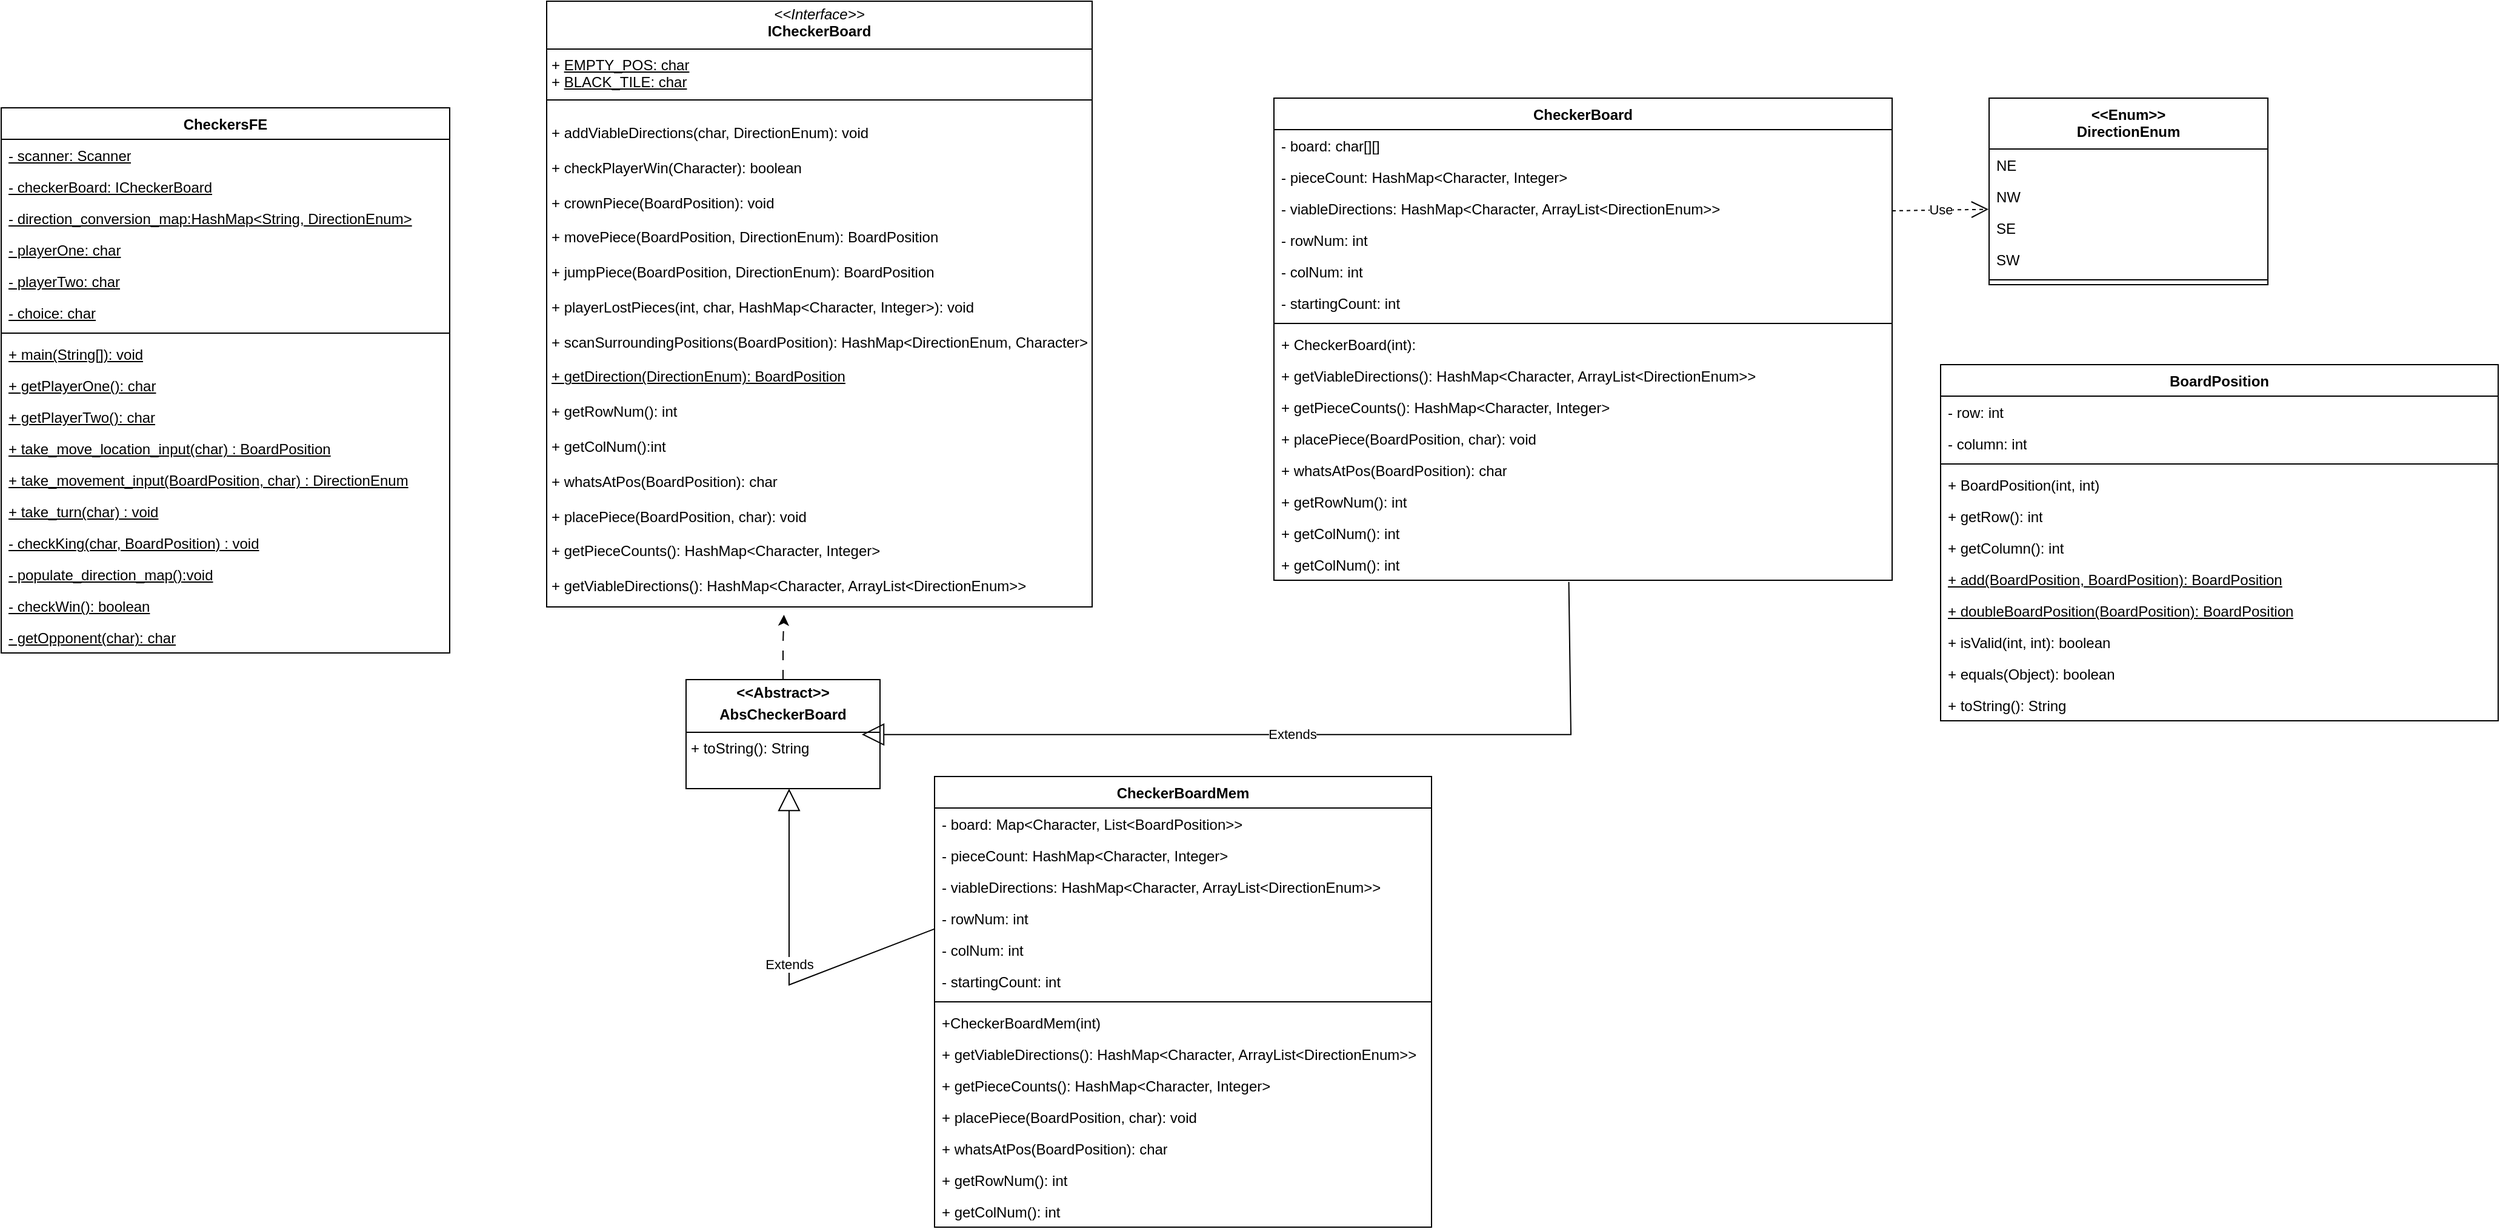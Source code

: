 <mxfile version="24.2.1" type="github">
  <diagram name="Page-1" id="e7e014a7-5840-1c2e-5031-d8a46d1fe8dd">
    <mxGraphModel dx="3502" dy="2830" grid="1" gridSize="10" guides="1" tooltips="1" connect="1" arrows="1" fold="1" page="1" pageScale="1" pageWidth="1169" pageHeight="826" background="none" math="0" shadow="0">
      <root>
        <mxCell id="0" />
        <mxCell id="1" parent="0" />
        <mxCell id="B0z2cxlqfDPrO-0Nz-bV-1" value="BoardPosition" style="swimlane;fontStyle=1;align=center;verticalAlign=top;childLayout=stackLayout;horizontal=1;startSize=26;horizontalStack=0;resizeParent=1;resizeParentMax=0;resizeLast=0;collapsible=1;marginBottom=0;whiteSpace=wrap;html=1;" parent="1" vertex="1">
          <mxGeometry x="500" y="-660" width="460" height="294" as="geometry" />
        </mxCell>
        <mxCell id="B0z2cxlqfDPrO-0Nz-bV-2" value="- row: int" style="text;strokeColor=none;fillColor=none;align=left;verticalAlign=top;spacingLeft=4;spacingRight=4;overflow=hidden;rotatable=0;points=[[0,0.5],[1,0.5]];portConstraint=eastwest;whiteSpace=wrap;html=1;" parent="B0z2cxlqfDPrO-0Nz-bV-1" vertex="1">
          <mxGeometry y="26" width="460" height="26" as="geometry" />
        </mxCell>
        <mxCell id="B0z2cxlqfDPrO-0Nz-bV-5" value="- column: int" style="text;strokeColor=none;fillColor=none;align=left;verticalAlign=top;spacingLeft=4;spacingRight=4;overflow=hidden;rotatable=0;points=[[0,0.5],[1,0.5]];portConstraint=eastwest;whiteSpace=wrap;html=1;" parent="B0z2cxlqfDPrO-0Nz-bV-1" vertex="1">
          <mxGeometry y="52" width="460" height="26" as="geometry" />
        </mxCell>
        <mxCell id="B0z2cxlqfDPrO-0Nz-bV-3" value="" style="line;strokeWidth=1;fillColor=none;align=left;verticalAlign=middle;spacingTop=-1;spacingLeft=3;spacingRight=3;rotatable=0;labelPosition=right;points=[];portConstraint=eastwest;strokeColor=inherit;" parent="B0z2cxlqfDPrO-0Nz-bV-1" vertex="1">
          <mxGeometry y="78" width="460" height="8" as="geometry" />
        </mxCell>
        <mxCell id="B0z2cxlqfDPrO-0Nz-bV-4" value="+ BoardPosition(int, int)" style="text;strokeColor=none;fillColor=none;align=left;verticalAlign=top;spacingLeft=4;spacingRight=4;overflow=hidden;rotatable=0;points=[[0,0.5],[1,0.5]];portConstraint=eastwest;whiteSpace=wrap;html=1;" parent="B0z2cxlqfDPrO-0Nz-bV-1" vertex="1">
          <mxGeometry y="86" width="460" height="26" as="geometry" />
        </mxCell>
        <mxCell id="B0z2cxlqfDPrO-0Nz-bV-6" value="+ getRow(): int" style="text;strokeColor=none;fillColor=none;align=left;verticalAlign=top;spacingLeft=4;spacingRight=4;overflow=hidden;rotatable=0;points=[[0,0.5],[1,0.5]];portConstraint=eastwest;whiteSpace=wrap;html=1;" parent="B0z2cxlqfDPrO-0Nz-bV-1" vertex="1">
          <mxGeometry y="112" width="460" height="26" as="geometry" />
        </mxCell>
        <mxCell id="B0z2cxlqfDPrO-0Nz-bV-7" value="+ getColumn(): int&amp;nbsp;" style="text;strokeColor=none;fillColor=none;align=left;verticalAlign=top;spacingLeft=4;spacingRight=4;overflow=hidden;rotatable=0;points=[[0,0.5],[1,0.5]];portConstraint=eastwest;whiteSpace=wrap;html=1;" parent="B0z2cxlqfDPrO-0Nz-bV-1" vertex="1">
          <mxGeometry y="138" width="460" height="26" as="geometry" />
        </mxCell>
        <mxCell id="B0z2cxlqfDPrO-0Nz-bV-8" value="&lt;u&gt;+ add(BoardPosition, BoardPosition): BoardPosition&lt;/u&gt;" style="text;strokeColor=none;fillColor=none;align=left;verticalAlign=top;spacingLeft=4;spacingRight=4;overflow=hidden;rotatable=0;points=[[0,0.5],[1,0.5]];portConstraint=eastwest;whiteSpace=wrap;html=1;" parent="B0z2cxlqfDPrO-0Nz-bV-1" vertex="1">
          <mxGeometry y="164" width="460" height="26" as="geometry" />
        </mxCell>
        <mxCell id="B0z2cxlqfDPrO-0Nz-bV-10" value="&lt;u&gt;+ doubleBoardPosition(BoardPosition): BoardPosition&lt;/u&gt;" style="text;strokeColor=none;fillColor=none;align=left;verticalAlign=top;spacingLeft=4;spacingRight=4;overflow=hidden;rotatable=0;points=[[0,0.5],[1,0.5]];portConstraint=eastwest;whiteSpace=wrap;html=1;" parent="B0z2cxlqfDPrO-0Nz-bV-1" vertex="1">
          <mxGeometry y="190" width="460" height="26" as="geometry" />
        </mxCell>
        <mxCell id="B0z2cxlqfDPrO-0Nz-bV-12" value="+ isValid(int, int): boolean" style="text;strokeColor=none;fillColor=none;align=left;verticalAlign=top;spacingLeft=4;spacingRight=4;overflow=hidden;rotatable=0;points=[[0,0.5],[1,0.5]];portConstraint=eastwest;whiteSpace=wrap;html=1;" parent="B0z2cxlqfDPrO-0Nz-bV-1" vertex="1">
          <mxGeometry y="216" width="460" height="26" as="geometry" />
        </mxCell>
        <mxCell id="B0z2cxlqfDPrO-0Nz-bV-13" value="+ equals(Object): boolean" style="text;strokeColor=none;fillColor=none;align=left;verticalAlign=top;spacingLeft=4;spacingRight=4;overflow=hidden;rotatable=0;points=[[0,0.5],[1,0.5]];portConstraint=eastwest;whiteSpace=wrap;html=1;" parent="B0z2cxlqfDPrO-0Nz-bV-1" vertex="1">
          <mxGeometry y="242" width="460" height="26" as="geometry" />
        </mxCell>
        <mxCell id="B0z2cxlqfDPrO-0Nz-bV-14" value="+ toString(): String" style="text;strokeColor=none;fillColor=none;align=left;verticalAlign=top;spacingLeft=4;spacingRight=4;overflow=hidden;rotatable=0;points=[[0,0.5],[1,0.5]];portConstraint=eastwest;whiteSpace=wrap;html=1;" parent="B0z2cxlqfDPrO-0Nz-bV-1" vertex="1">
          <mxGeometry y="268" width="460" height="26" as="geometry" />
        </mxCell>
        <mxCell id="B0z2cxlqfDPrO-0Nz-bV-16" value="CheckerBoard" style="swimlane;fontStyle=1;align=center;verticalAlign=top;childLayout=stackLayout;horizontal=1;startSize=26;horizontalStack=0;resizeParent=1;resizeParentMax=0;resizeLast=0;collapsible=1;marginBottom=0;whiteSpace=wrap;html=1;" parent="1" vertex="1">
          <mxGeometry x="-50" y="-880" width="510" height="398" as="geometry" />
        </mxCell>
        <mxCell id="B0z2cxlqfDPrO-0Nz-bV-17" value="- board: char[][]" style="text;strokeColor=none;fillColor=none;align=left;verticalAlign=top;spacingLeft=4;spacingRight=4;overflow=hidden;rotatable=0;points=[[0,0.5],[1,0.5]];portConstraint=eastwest;whiteSpace=wrap;html=1;" parent="B0z2cxlqfDPrO-0Nz-bV-16" vertex="1">
          <mxGeometry y="26" width="510" height="26" as="geometry" />
        </mxCell>
        <mxCell id="B0z2cxlqfDPrO-0Nz-bV-35" value="- pieceCount: HashMap&amp;lt;Character, Integer&amp;gt;" style="text;strokeColor=none;fillColor=none;align=left;verticalAlign=top;spacingLeft=4;spacingRight=4;overflow=hidden;rotatable=0;points=[[0,0.5],[1,0.5]];portConstraint=eastwest;whiteSpace=wrap;html=1;" parent="B0z2cxlqfDPrO-0Nz-bV-16" vertex="1">
          <mxGeometry y="52" width="510" height="26" as="geometry" />
        </mxCell>
        <mxCell id="B0z2cxlqfDPrO-0Nz-bV-36" value="- viableDirections: HashMap&amp;lt;Character, ArrayList&amp;lt;DirectionEnum&amp;gt;&amp;gt;" style="text;strokeColor=none;fillColor=none;align=left;verticalAlign=top;spacingLeft=4;spacingRight=4;overflow=hidden;rotatable=0;points=[[0,0.5],[1,0.5]];portConstraint=eastwest;whiteSpace=wrap;html=1;" parent="B0z2cxlqfDPrO-0Nz-bV-16" vertex="1">
          <mxGeometry y="78" width="510" height="26" as="geometry" />
        </mxCell>
        <mxCell id="B0z2cxlqfDPrO-0Nz-bV-41" value="- rowNum: int&amp;nbsp;" style="text;strokeColor=none;fillColor=none;align=left;verticalAlign=top;spacingLeft=4;spacingRight=4;overflow=hidden;rotatable=0;points=[[0,0.5],[1,0.5]];portConstraint=eastwest;whiteSpace=wrap;html=1;" parent="B0z2cxlqfDPrO-0Nz-bV-16" vertex="1">
          <mxGeometry y="104" width="510" height="26" as="geometry" />
        </mxCell>
        <mxCell id="B0z2cxlqfDPrO-0Nz-bV-42" value="- colNum: int&amp;nbsp;" style="text;strokeColor=none;fillColor=none;align=left;verticalAlign=top;spacingLeft=4;spacingRight=4;overflow=hidden;rotatable=0;points=[[0,0.5],[1,0.5]];portConstraint=eastwest;whiteSpace=wrap;html=1;" parent="B0z2cxlqfDPrO-0Nz-bV-16" vertex="1">
          <mxGeometry y="130" width="510" height="26" as="geometry" />
        </mxCell>
        <mxCell id="B0z2cxlqfDPrO-0Nz-bV-43" value="- startingCount: int&amp;nbsp;" style="text;strokeColor=none;fillColor=none;align=left;verticalAlign=top;spacingLeft=4;spacingRight=4;overflow=hidden;rotatable=0;points=[[0,0.5],[1,0.5]];portConstraint=eastwest;whiteSpace=wrap;html=1;" parent="B0z2cxlqfDPrO-0Nz-bV-16" vertex="1">
          <mxGeometry y="156" width="510" height="26" as="geometry" />
        </mxCell>
        <mxCell id="B0z2cxlqfDPrO-0Nz-bV-18" value="" style="line;strokeWidth=1;fillColor=none;align=left;verticalAlign=middle;spacingTop=-1;spacingLeft=3;spacingRight=3;rotatable=0;labelPosition=right;points=[];portConstraint=eastwest;strokeColor=inherit;" parent="B0z2cxlqfDPrO-0Nz-bV-16" vertex="1">
          <mxGeometry y="182" width="510" height="8" as="geometry" />
        </mxCell>
        <mxCell id="B0z2cxlqfDPrO-0Nz-bV-19" value="+ CheckerBoard(int):&amp;nbsp;" style="text;strokeColor=none;fillColor=none;align=left;verticalAlign=top;spacingLeft=4;spacingRight=4;overflow=hidden;rotatable=0;points=[[0,0.5],[1,0.5]];portConstraint=eastwest;whiteSpace=wrap;html=1;" parent="B0z2cxlqfDPrO-0Nz-bV-16" vertex="1">
          <mxGeometry y="190" width="510" height="26" as="geometry" />
        </mxCell>
        <mxCell id="B0z2cxlqfDPrO-0Nz-bV-44" value="+ getViableDirections(): HashMap&amp;lt;Character, ArrayList&amp;lt;DirectionEnum&amp;gt;&amp;gt;" style="text;strokeColor=none;fillColor=none;align=left;verticalAlign=top;spacingLeft=4;spacingRight=4;overflow=hidden;rotatable=0;points=[[0,0.5],[1,0.5]];portConstraint=eastwest;whiteSpace=wrap;html=1;" parent="B0z2cxlqfDPrO-0Nz-bV-16" vertex="1">
          <mxGeometry y="216" width="510" height="26" as="geometry" />
        </mxCell>
        <mxCell id="B0z2cxlqfDPrO-0Nz-bV-46" value="+ getPieceCounts(): HashMap&amp;lt;Character, Integer&amp;gt;" style="text;strokeColor=none;fillColor=none;align=left;verticalAlign=top;spacingLeft=4;spacingRight=4;overflow=hidden;rotatable=0;points=[[0,0.5],[1,0.5]];portConstraint=eastwest;whiteSpace=wrap;html=1;" parent="B0z2cxlqfDPrO-0Nz-bV-16" vertex="1">
          <mxGeometry y="242" width="510" height="26" as="geometry" />
        </mxCell>
        <mxCell id="B0z2cxlqfDPrO-0Nz-bV-47" value="+ placePiece(BoardPosition, char): void" style="text;strokeColor=none;fillColor=none;align=left;verticalAlign=top;spacingLeft=4;spacingRight=4;overflow=hidden;rotatable=0;points=[[0,0.5],[1,0.5]];portConstraint=eastwest;whiteSpace=wrap;html=1;" parent="B0z2cxlqfDPrO-0Nz-bV-16" vertex="1">
          <mxGeometry y="268" width="510" height="26" as="geometry" />
        </mxCell>
        <mxCell id="U0hvmWUec0AZqrLDeNV1-1" value="+ whatsAtPos(BoardPosition): char" style="text;strokeColor=none;fillColor=none;align=left;verticalAlign=top;spacingLeft=4;spacingRight=4;overflow=hidden;rotatable=0;points=[[0,0.5],[1,0.5]];portConstraint=eastwest;whiteSpace=wrap;html=1;" parent="B0z2cxlqfDPrO-0Nz-bV-16" vertex="1">
          <mxGeometry y="294" width="510" height="26" as="geometry" />
        </mxCell>
        <mxCell id="U0hvmWUec0AZqrLDeNV1-3" value="+ getRowNum(): int" style="text;strokeColor=none;fillColor=none;align=left;verticalAlign=top;spacingLeft=4;spacingRight=4;overflow=hidden;rotatable=0;points=[[0,0.5],[1,0.5]];portConstraint=eastwest;whiteSpace=wrap;html=1;" parent="B0z2cxlqfDPrO-0Nz-bV-16" vertex="1">
          <mxGeometry y="320" width="510" height="26" as="geometry" />
        </mxCell>
        <mxCell id="sU3djRdkovnhiNb1KEIo-4" value="+ getColNum(): int" style="text;strokeColor=none;fillColor=none;align=left;verticalAlign=top;spacingLeft=4;spacingRight=4;overflow=hidden;rotatable=0;points=[[0,0.5],[1,0.5]];portConstraint=eastwest;whiteSpace=wrap;html=1;" parent="B0z2cxlqfDPrO-0Nz-bV-16" vertex="1">
          <mxGeometry y="346" width="510" height="26" as="geometry" />
        </mxCell>
        <mxCell id="U0hvmWUec0AZqrLDeNV1-2" value="+ getColNum(): int" style="text;strokeColor=none;fillColor=none;align=left;verticalAlign=top;spacingLeft=4;spacingRight=4;overflow=hidden;rotatable=0;points=[[0,0.5],[1,0.5]];portConstraint=eastwest;whiteSpace=wrap;html=1;" parent="B0z2cxlqfDPrO-0Nz-bV-16" vertex="1">
          <mxGeometry y="372" width="510" height="26" as="geometry" />
        </mxCell>
        <mxCell id="B0z2cxlqfDPrO-0Nz-bV-20" value="&amp;lt;&amp;lt;Enum&amp;gt;&amp;gt;&lt;br&gt;DirectionEnum" style="swimlane;fontStyle=1;align=center;verticalAlign=top;childLayout=stackLayout;horizontal=1;startSize=42;horizontalStack=0;resizeParent=1;resizeParentMax=0;resizeLast=0;collapsible=1;marginBottom=0;whiteSpace=wrap;html=1;" parent="1" vertex="1">
          <mxGeometry x="540" y="-880" width="230" height="154" as="geometry" />
        </mxCell>
        <mxCell id="B0z2cxlqfDPrO-0Nz-bV-21" value="NE&lt;br&gt;" style="text;strokeColor=none;fillColor=none;align=left;verticalAlign=top;spacingLeft=4;spacingRight=4;overflow=hidden;rotatable=0;points=[[0,0.5],[1,0.5]];portConstraint=eastwest;whiteSpace=wrap;html=1;" parent="B0z2cxlqfDPrO-0Nz-bV-20" vertex="1">
          <mxGeometry y="42" width="230" height="26" as="geometry" />
        </mxCell>
        <mxCell id="B0z2cxlqfDPrO-0Nz-bV-24" value="NW" style="text;strokeColor=none;fillColor=none;align=left;verticalAlign=top;spacingLeft=4;spacingRight=4;overflow=hidden;rotatable=0;points=[[0,0.5],[1,0.5]];portConstraint=eastwest;whiteSpace=wrap;html=1;" parent="B0z2cxlqfDPrO-0Nz-bV-20" vertex="1">
          <mxGeometry y="68" width="230" height="26" as="geometry" />
        </mxCell>
        <mxCell id="B0z2cxlqfDPrO-0Nz-bV-25" value="SE" style="text;strokeColor=none;fillColor=none;align=left;verticalAlign=top;spacingLeft=4;spacingRight=4;overflow=hidden;rotatable=0;points=[[0,0.5],[1,0.5]];portConstraint=eastwest;whiteSpace=wrap;html=1;" parent="B0z2cxlqfDPrO-0Nz-bV-20" vertex="1">
          <mxGeometry y="94" width="230" height="26" as="geometry" />
        </mxCell>
        <mxCell id="B0z2cxlqfDPrO-0Nz-bV-26" value="SW" style="text;strokeColor=none;fillColor=none;align=left;verticalAlign=top;spacingLeft=4;spacingRight=4;overflow=hidden;rotatable=0;points=[[0,0.5],[1,0.5]];portConstraint=eastwest;whiteSpace=wrap;html=1;" parent="B0z2cxlqfDPrO-0Nz-bV-20" vertex="1">
          <mxGeometry y="120" width="230" height="26" as="geometry" />
        </mxCell>
        <mxCell id="B0z2cxlqfDPrO-0Nz-bV-22" value="" style="line;strokeWidth=1;fillColor=none;align=left;verticalAlign=middle;spacingTop=-1;spacingLeft=3;spacingRight=3;rotatable=0;labelPosition=right;points=[];portConstraint=eastwest;strokeColor=inherit;" parent="B0z2cxlqfDPrO-0Nz-bV-20" vertex="1">
          <mxGeometry y="146" width="230" height="8" as="geometry" />
        </mxCell>
        <mxCell id="sosgVottRbwS32p3qfK7-3" value="&lt;p style=&quot;margin:0px;margin-top:4px;text-align:center;&quot;&gt;&lt;b&gt;&amp;lt;&amp;lt;Abstract&amp;gt;&amp;gt;&lt;/b&gt;&lt;/p&gt;&lt;p style=&quot;margin:0px;margin-top:4px;text-align:center;&quot;&gt;&lt;b&gt;AbsCheckerBoard&lt;/b&gt;&lt;/p&gt;&lt;hr size=&quot;1&quot; style=&quot;border-style:solid;&quot;&gt;&lt;p style=&quot;margin:0px;margin-left:4px;&quot;&gt;+ toString(): String&lt;/p&gt;" style="verticalAlign=top;align=left;overflow=fill;html=1;whiteSpace=wrap;" parent="1" vertex="1">
          <mxGeometry x="-535" y="-400" width="160" height="90" as="geometry" />
        </mxCell>
        <mxCell id="sosgVottRbwS32p3qfK7-20" value="Use" style="endArrow=open;endSize=12;dashed=1;html=1;rounded=0;entryX=-0.002;entryY=0.915;entryDx=0;entryDy=0;entryPerimeter=0;" parent="1" target="B0z2cxlqfDPrO-0Nz-bV-24" edge="1">
          <mxGeometry width="160" relative="1" as="geometry">
            <mxPoint x="460" y="-787" as="sourcePoint" />
            <mxPoint x="530" y="-787" as="targetPoint" />
          </mxGeometry>
        </mxCell>
        <mxCell id="sosgVottRbwS32p3qfK7-25" value="Extends" style="endArrow=block;endSize=16;endFill=0;html=1;rounded=0;exitX=0.477;exitY=1.054;exitDx=0;exitDy=0;exitPerimeter=0;" parent="1" source="U0hvmWUec0AZqrLDeNV1-2" edge="1">
          <mxGeometry width="160" relative="1" as="geometry">
            <mxPoint x="194.49" y="-366.002" as="sourcePoint" />
            <mxPoint x="-390" y="-354.68" as="targetPoint" />
            <Array as="points">
              <mxPoint x="195" y="-354.68" />
            </Array>
          </mxGeometry>
        </mxCell>
        <mxCell id="psa_Ec3twkCxROv1CbAm-1" value="CheckersFE" style="swimlane;fontStyle=1;align=center;verticalAlign=top;childLayout=stackLayout;horizontal=1;startSize=26;horizontalStack=0;resizeParent=1;resizeParentMax=0;resizeLast=0;collapsible=1;marginBottom=0;whiteSpace=wrap;html=1;" parent="1" vertex="1">
          <mxGeometry x="-1100" y="-872" width="370" height="450" as="geometry" />
        </mxCell>
        <mxCell id="psa_Ec3twkCxROv1CbAm-2" value="&lt;u&gt;- scanner: Scanner&lt;/u&gt;&lt;div&gt;&lt;br&gt;&lt;/div&gt;" style="text;strokeColor=none;fillColor=none;align=left;verticalAlign=top;spacingLeft=4;spacingRight=4;overflow=hidden;rotatable=0;points=[[0,0.5],[1,0.5]];portConstraint=eastwest;whiteSpace=wrap;html=1;" parent="psa_Ec3twkCxROv1CbAm-1" vertex="1">
          <mxGeometry y="26" width="370" height="26" as="geometry" />
        </mxCell>
        <mxCell id="psa_Ec3twkCxROv1CbAm-5" value="&lt;div&gt;&lt;u&gt;- checkerBoard: ICheckerBoard&lt;/u&gt;&lt;/div&gt;" style="text;strokeColor=none;fillColor=none;align=left;verticalAlign=top;spacingLeft=4;spacingRight=4;overflow=hidden;rotatable=0;points=[[0,0.5],[1,0.5]];portConstraint=eastwest;whiteSpace=wrap;html=1;" parent="psa_Ec3twkCxROv1CbAm-1" vertex="1">
          <mxGeometry y="52" width="370" height="26" as="geometry" />
        </mxCell>
        <mxCell id="U0hvmWUec0AZqrLDeNV1-4" value="&lt;div&gt;&lt;u&gt;- direction_conversion_map:HashMap&amp;lt;String, DirectionEnum&amp;gt;&lt;/u&gt;&lt;/div&gt;" style="text;strokeColor=none;fillColor=none;align=left;verticalAlign=top;spacingLeft=4;spacingRight=4;overflow=hidden;rotatable=0;points=[[0,0.5],[1,0.5]];portConstraint=eastwest;whiteSpace=wrap;html=1;" parent="psa_Ec3twkCxROv1CbAm-1" vertex="1">
          <mxGeometry y="78" width="370" height="26" as="geometry" />
        </mxCell>
        <mxCell id="U0hvmWUec0AZqrLDeNV1-5" value="&lt;u&gt;- playerOne: char&lt;/u&gt;" style="text;strokeColor=none;fillColor=none;align=left;verticalAlign=top;spacingLeft=4;spacingRight=4;overflow=hidden;rotatable=0;points=[[0,0.5],[1,0.5]];portConstraint=eastwest;whiteSpace=wrap;html=1;" parent="psa_Ec3twkCxROv1CbAm-1" vertex="1">
          <mxGeometry y="104" width="370" height="26" as="geometry" />
        </mxCell>
        <mxCell id="U0hvmWUec0AZqrLDeNV1-6" value="&lt;u&gt;- playerTwo: char&lt;/u&gt;" style="text;strokeColor=none;fillColor=none;align=left;verticalAlign=top;spacingLeft=4;spacingRight=4;overflow=hidden;rotatable=0;points=[[0,0.5],[1,0.5]];portConstraint=eastwest;whiteSpace=wrap;html=1;" parent="psa_Ec3twkCxROv1CbAm-1" vertex="1">
          <mxGeometry y="130" width="370" height="26" as="geometry" />
        </mxCell>
        <mxCell id="psa_Ec3twkCxROv1CbAm-6" value="&lt;u&gt;- choice: char&lt;/u&gt;" style="text;strokeColor=none;fillColor=none;align=left;verticalAlign=top;spacingLeft=4;spacingRight=4;overflow=hidden;rotatable=0;points=[[0,0.5],[1,0.5]];portConstraint=eastwest;whiteSpace=wrap;html=1;" parent="psa_Ec3twkCxROv1CbAm-1" vertex="1">
          <mxGeometry y="156" width="370" height="26" as="geometry" />
        </mxCell>
        <mxCell id="psa_Ec3twkCxROv1CbAm-3" value="" style="line;strokeWidth=1;fillColor=none;align=left;verticalAlign=middle;spacingTop=-1;spacingLeft=3;spacingRight=3;rotatable=0;labelPosition=right;points=[];portConstraint=eastwest;strokeColor=inherit;" parent="psa_Ec3twkCxROv1CbAm-1" vertex="1">
          <mxGeometry y="182" width="370" height="8" as="geometry" />
        </mxCell>
        <mxCell id="U0hvmWUec0AZqrLDeNV1-7" value="&lt;u&gt;+ main(String[]): void&lt;/u&gt;" style="text;strokeColor=none;fillColor=none;align=left;verticalAlign=top;spacingLeft=4;spacingRight=4;overflow=hidden;rotatable=0;points=[[0,0.5],[1,0.5]];portConstraint=eastwest;whiteSpace=wrap;html=1;" parent="psa_Ec3twkCxROv1CbAm-1" vertex="1">
          <mxGeometry y="190" width="370" height="26" as="geometry" />
        </mxCell>
        <mxCell id="U0hvmWUec0AZqrLDeNV1-8" value="&lt;u&gt;+ getPlayerOne(): char&lt;/u&gt;" style="text;strokeColor=none;fillColor=none;align=left;verticalAlign=top;spacingLeft=4;spacingRight=4;overflow=hidden;rotatable=0;points=[[0,0.5],[1,0.5]];portConstraint=eastwest;whiteSpace=wrap;html=1;" parent="psa_Ec3twkCxROv1CbAm-1" vertex="1">
          <mxGeometry y="216" width="370" height="26" as="geometry" />
        </mxCell>
        <mxCell id="psa_Ec3twkCxROv1CbAm-9" value="&lt;u&gt;+ getPlayerTwo(): char&lt;/u&gt;" style="text;strokeColor=none;fillColor=none;align=left;verticalAlign=top;spacingLeft=4;spacingRight=4;overflow=hidden;rotatable=0;points=[[0,0.5],[1,0.5]];portConstraint=eastwest;whiteSpace=wrap;html=1;" parent="psa_Ec3twkCxROv1CbAm-1" vertex="1">
          <mxGeometry y="242" width="370" height="26" as="geometry" />
        </mxCell>
        <mxCell id="psa_Ec3twkCxROv1CbAm-10" value="&lt;u&gt;+ take_move_location_input(char) : BoardPosition&lt;/u&gt;" style="text;strokeColor=none;fillColor=none;align=left;verticalAlign=top;spacingLeft=4;spacingRight=4;overflow=hidden;rotatable=0;points=[[0,0.5],[1,0.5]];portConstraint=eastwest;whiteSpace=wrap;html=1;" parent="psa_Ec3twkCxROv1CbAm-1" vertex="1">
          <mxGeometry y="268" width="370" height="26" as="geometry" />
        </mxCell>
        <mxCell id="psa_Ec3twkCxROv1CbAm-11" value="&lt;u&gt;+ take_movement_input(BoardPosition, char) : DirectionEnum&lt;/u&gt;" style="text;strokeColor=none;fillColor=none;align=left;verticalAlign=top;spacingLeft=4;spacingRight=4;overflow=hidden;rotatable=0;points=[[0,0.5],[1,0.5]];portConstraint=eastwest;whiteSpace=wrap;html=1;" parent="psa_Ec3twkCxROv1CbAm-1" vertex="1">
          <mxGeometry y="294" width="370" height="26" as="geometry" />
        </mxCell>
        <mxCell id="psa_Ec3twkCxROv1CbAm-12" value="&lt;u&gt;+ take_turn(char) : void&lt;/u&gt;" style="text;strokeColor=none;fillColor=none;align=left;verticalAlign=top;spacingLeft=4;spacingRight=4;overflow=hidden;rotatable=0;points=[[0,0.5],[1,0.5]];portConstraint=eastwest;whiteSpace=wrap;html=1;" parent="psa_Ec3twkCxROv1CbAm-1" vertex="1">
          <mxGeometry y="320" width="370" height="26" as="geometry" />
        </mxCell>
        <mxCell id="psa_Ec3twkCxROv1CbAm-14" value="&lt;u&gt;- checkKing(char, BoardPosition) : void&lt;/u&gt;" style="text;strokeColor=none;fillColor=none;align=left;verticalAlign=top;spacingLeft=4;spacingRight=4;overflow=hidden;rotatable=0;points=[[0,0.5],[1,0.5]];portConstraint=eastwest;whiteSpace=wrap;html=1;" parent="psa_Ec3twkCxROv1CbAm-1" vertex="1">
          <mxGeometry y="346" width="370" height="26" as="geometry" />
        </mxCell>
        <mxCell id="psa_Ec3twkCxROv1CbAm-15" value="&lt;u&gt;- populate_direction_map():void&lt;/u&gt;" style="text;strokeColor=none;fillColor=none;align=left;verticalAlign=top;spacingLeft=4;spacingRight=4;overflow=hidden;rotatable=0;points=[[0,0.5],[1,0.5]];portConstraint=eastwest;whiteSpace=wrap;html=1;" parent="psa_Ec3twkCxROv1CbAm-1" vertex="1">
          <mxGeometry y="372" width="370" height="26" as="geometry" />
        </mxCell>
        <mxCell id="U0hvmWUec0AZqrLDeNV1-9" value="&lt;u&gt;- checkWin(): boolean&lt;/u&gt;" style="text;strokeColor=none;fillColor=none;align=left;verticalAlign=top;spacingLeft=4;spacingRight=4;overflow=hidden;rotatable=0;points=[[0,0.5],[1,0.5]];portConstraint=eastwest;whiteSpace=wrap;html=1;" parent="psa_Ec3twkCxROv1CbAm-1" vertex="1">
          <mxGeometry y="398" width="370" height="26" as="geometry" />
        </mxCell>
        <mxCell id="psa_Ec3twkCxROv1CbAm-13" value="&lt;u&gt;- getOpponent(char): char&lt;/u&gt;" style="text;strokeColor=none;fillColor=none;align=left;verticalAlign=top;spacingLeft=4;spacingRight=4;overflow=hidden;rotatable=0;points=[[0,0.5],[1,0.5]];portConstraint=eastwest;whiteSpace=wrap;html=1;" parent="psa_Ec3twkCxROv1CbAm-1" vertex="1">
          <mxGeometry y="424" width="370" height="26" as="geometry" />
        </mxCell>
        <mxCell id="U0hvmWUec0AZqrLDeNV1-10" value="CheckerBoardMem" style="swimlane;fontStyle=1;align=center;verticalAlign=top;childLayout=stackLayout;horizontal=1;startSize=26;horizontalStack=0;resizeParent=1;resizeParentMax=0;resizeLast=0;collapsible=1;marginBottom=0;whiteSpace=wrap;html=1;" parent="1" vertex="1">
          <mxGeometry x="-330" y="-320" width="410" height="372" as="geometry" />
        </mxCell>
        <mxCell id="U0hvmWUec0AZqrLDeNV1-11" value="- board:&amp;nbsp;Map&amp;lt;Character, List&amp;lt;BoardPosition&amp;gt;&amp;gt;" style="text;strokeColor=none;fillColor=none;align=left;verticalAlign=top;spacingLeft=4;spacingRight=4;overflow=hidden;rotatable=0;points=[[0,0.5],[1,0.5]];portConstraint=eastwest;whiteSpace=wrap;html=1;" parent="U0hvmWUec0AZqrLDeNV1-10" vertex="1">
          <mxGeometry y="26" width="410" height="26" as="geometry" />
        </mxCell>
        <mxCell id="U0hvmWUec0AZqrLDeNV1-14" value="- pieceCount: HashMap&amp;lt;Character, Integer&amp;gt;" style="text;strokeColor=none;fillColor=none;align=left;verticalAlign=top;spacingLeft=4;spacingRight=4;overflow=hidden;rotatable=0;points=[[0,0.5],[1,0.5]];portConstraint=eastwest;whiteSpace=wrap;html=1;" parent="U0hvmWUec0AZqrLDeNV1-10" vertex="1">
          <mxGeometry y="52" width="410" height="26" as="geometry" />
        </mxCell>
        <mxCell id="U0hvmWUec0AZqrLDeNV1-15" value="- viableDirections: HashMap&amp;lt;Character, ArrayList&amp;lt;DirectionEnum&amp;gt;&amp;gt;" style="text;strokeColor=none;fillColor=none;align=left;verticalAlign=top;spacingLeft=4;spacingRight=4;overflow=hidden;rotatable=0;points=[[0,0.5],[1,0.5]];portConstraint=eastwest;whiteSpace=wrap;html=1;" parent="U0hvmWUec0AZqrLDeNV1-10" vertex="1">
          <mxGeometry y="78" width="410" height="26" as="geometry" />
        </mxCell>
        <mxCell id="U0hvmWUec0AZqrLDeNV1-18" value="- rowNum: int&amp;nbsp;" style="text;strokeColor=none;fillColor=none;align=left;verticalAlign=top;spacingLeft=4;spacingRight=4;overflow=hidden;rotatable=0;points=[[0,0.5],[1,0.5]];portConstraint=eastwest;whiteSpace=wrap;html=1;" parent="U0hvmWUec0AZqrLDeNV1-10" vertex="1">
          <mxGeometry y="104" width="410" height="26" as="geometry" />
        </mxCell>
        <mxCell id="U0hvmWUec0AZqrLDeNV1-19" value="- colNum: int&amp;nbsp;" style="text;strokeColor=none;fillColor=none;align=left;verticalAlign=top;spacingLeft=4;spacingRight=4;overflow=hidden;rotatable=0;points=[[0,0.5],[1,0.5]];portConstraint=eastwest;whiteSpace=wrap;html=1;" parent="U0hvmWUec0AZqrLDeNV1-10" vertex="1">
          <mxGeometry y="130" width="410" height="26" as="geometry" />
        </mxCell>
        <mxCell id="U0hvmWUec0AZqrLDeNV1-20" value="- startingCount: int&amp;nbsp;" style="text;strokeColor=none;fillColor=none;align=left;verticalAlign=top;spacingLeft=4;spacingRight=4;overflow=hidden;rotatable=0;points=[[0,0.5],[1,0.5]];portConstraint=eastwest;whiteSpace=wrap;html=1;" parent="U0hvmWUec0AZqrLDeNV1-10" vertex="1">
          <mxGeometry y="156" width="410" height="26" as="geometry" />
        </mxCell>
        <mxCell id="U0hvmWUec0AZqrLDeNV1-12" value="" style="line;strokeWidth=1;fillColor=none;align=left;verticalAlign=middle;spacingTop=-1;spacingLeft=3;spacingRight=3;rotatable=0;labelPosition=right;points=[];portConstraint=eastwest;strokeColor=inherit;" parent="U0hvmWUec0AZqrLDeNV1-10" vertex="1">
          <mxGeometry y="182" width="410" height="8" as="geometry" />
        </mxCell>
        <mxCell id="U0hvmWUec0AZqrLDeNV1-13" value="+CheckerBoardMem(int)" style="text;strokeColor=none;fillColor=none;align=left;verticalAlign=top;spacingLeft=4;spacingRight=4;overflow=hidden;rotatable=0;points=[[0,0.5],[1,0.5]];portConstraint=eastwest;whiteSpace=wrap;html=1;" parent="U0hvmWUec0AZqrLDeNV1-10" vertex="1">
          <mxGeometry y="190" width="410" height="26" as="geometry" />
        </mxCell>
        <mxCell id="U0hvmWUec0AZqrLDeNV1-23" value="+ getViableDirections(): HashMap&amp;lt;Character, ArrayList&amp;lt;DirectionEnum&amp;gt;&amp;gt;" style="text;strokeColor=none;fillColor=none;align=left;verticalAlign=top;spacingLeft=4;spacingRight=4;overflow=hidden;rotatable=0;points=[[0,0.5],[1,0.5]];portConstraint=eastwest;whiteSpace=wrap;html=1;" parent="U0hvmWUec0AZqrLDeNV1-10" vertex="1">
          <mxGeometry y="216" width="410" height="26" as="geometry" />
        </mxCell>
        <mxCell id="U0hvmWUec0AZqrLDeNV1-24" value="+ getPieceCounts(): HashMap&amp;lt;Character, Integer&amp;gt;" style="text;strokeColor=none;fillColor=none;align=left;verticalAlign=top;spacingLeft=4;spacingRight=4;overflow=hidden;rotatable=0;points=[[0,0.5],[1,0.5]];portConstraint=eastwest;whiteSpace=wrap;html=1;" parent="U0hvmWUec0AZqrLDeNV1-10" vertex="1">
          <mxGeometry y="242" width="410" height="26" as="geometry" />
        </mxCell>
        <mxCell id="U0hvmWUec0AZqrLDeNV1-25" value="+ placePiece(BoardPosition, char): void" style="text;strokeColor=none;fillColor=none;align=left;verticalAlign=top;spacingLeft=4;spacingRight=4;overflow=hidden;rotatable=0;points=[[0,0.5],[1,0.5]];portConstraint=eastwest;whiteSpace=wrap;html=1;" parent="U0hvmWUec0AZqrLDeNV1-10" vertex="1">
          <mxGeometry y="268" width="410" height="26" as="geometry" />
        </mxCell>
        <mxCell id="U0hvmWUec0AZqrLDeNV1-26" value="+ whatsAtPos(BoardPosition): char" style="text;strokeColor=none;fillColor=none;align=left;verticalAlign=top;spacingLeft=4;spacingRight=4;overflow=hidden;rotatable=0;points=[[0,0.5],[1,0.5]];portConstraint=eastwest;whiteSpace=wrap;html=1;" parent="U0hvmWUec0AZqrLDeNV1-10" vertex="1">
          <mxGeometry y="294" width="410" height="26" as="geometry" />
        </mxCell>
        <mxCell id="U0hvmWUec0AZqrLDeNV1-27" value="+ getRowNum(): int" style="text;strokeColor=none;fillColor=none;align=left;verticalAlign=top;spacingLeft=4;spacingRight=4;overflow=hidden;rotatable=0;points=[[0,0.5],[1,0.5]];portConstraint=eastwest;whiteSpace=wrap;html=1;" parent="U0hvmWUec0AZqrLDeNV1-10" vertex="1">
          <mxGeometry y="320" width="410" height="26" as="geometry" />
        </mxCell>
        <mxCell id="U0hvmWUec0AZqrLDeNV1-28" value="+ getColNum(): int" style="text;strokeColor=none;fillColor=none;align=left;verticalAlign=top;spacingLeft=4;spacingRight=4;overflow=hidden;rotatable=0;points=[[0,0.5],[1,0.5]];portConstraint=eastwest;whiteSpace=wrap;html=1;" parent="U0hvmWUec0AZqrLDeNV1-10" vertex="1">
          <mxGeometry y="346" width="410" height="26" as="geometry" />
        </mxCell>
        <mxCell id="U0hvmWUec0AZqrLDeNV1-29" value="Extends" style="endArrow=block;endSize=16;endFill=0;html=1;rounded=0;exitX=0;exitY=0.838;exitDx=0;exitDy=0;exitPerimeter=0;" parent="1" source="U0hvmWUec0AZqrLDeNV1-18" edge="1">
          <mxGeometry width="160" relative="1" as="geometry">
            <mxPoint x="-330" y="-210" as="sourcePoint" />
            <mxPoint x="-450" y="-310" as="targetPoint" />
            <Array as="points">
              <mxPoint x="-450" y="-148" />
            </Array>
          </mxGeometry>
        </mxCell>
        <mxCell id="sU3djRdkovnhiNb1KEIo-1" value="&lt;p style=&quot;margin:0px;margin-top:4px;text-align:center;&quot;&gt;&lt;i&gt;&amp;lt;&amp;lt;Interface&amp;gt;&amp;gt;&lt;/i&gt;&lt;br&gt;&lt;b&gt;ICheckerBoard&lt;/b&gt;&lt;/p&gt;&lt;hr size=&quot;1&quot; style=&quot;border-style:solid;&quot;&gt;&lt;p style=&quot;margin:0px;margin-left:4px;&quot;&gt;+ &lt;u&gt;EMPTY_POS: char&lt;/u&gt;&lt;br&gt;+ &lt;u&gt;BLACK_TILE: char&lt;/u&gt;&lt;/p&gt;&lt;hr size=&quot;1&quot; style=&quot;border-style:solid;&quot;&gt;&lt;p style=&quot;margin:0px;margin-left:4px;&quot;&gt;&lt;br&gt;&lt;/p&gt;&lt;p style=&quot;margin: 0px 0px 0px 4px;&quot;&gt;&lt;span style=&quot;background-color: initial;&quot;&gt;+ addViableDirections(char, DirectionEnum): void&lt;/span&gt;&lt;br&gt;&lt;/p&gt;&lt;p style=&quot;margin: 0px 0px 0px 4px;&quot;&gt;&lt;br&gt;&lt;/p&gt;&lt;p style=&quot;margin: 0px 0px 0px 4px;&quot;&gt;+ checkPlayerWin(Character): boolean&lt;/p&gt;&lt;p style=&quot;margin: 0px 0px 0px 4px;&quot;&gt;&lt;br&gt;&lt;/p&gt;&lt;p style=&quot;margin: 0px 0px 0px 4px;&quot;&gt;&lt;span style=&quot;background-color: initial;&quot;&gt;+ crownPiece(BoardPosition): void&lt;/span&gt;&lt;br&gt;&lt;/p&gt;&lt;p style=&quot;margin: 0px 0px 0px 4px;&quot;&gt;&lt;span style=&quot;background-color: initial;&quot;&gt;&lt;br&gt;&lt;/span&gt;&lt;/p&gt;&lt;p style=&quot;margin: 0px 0px 0px 4px;&quot;&gt;+ movePiece(BoardPosition, DirectionEnum): BoardPosition&lt;br&gt;&lt;/p&gt;&lt;p style=&quot;margin: 0px 0px 0px 4px;&quot;&gt;&lt;br&gt;&lt;/p&gt;&lt;p style=&quot;margin: 0px 0px 0px 4px;&quot;&gt;+ jumpPiece(BoardPosition, DirectionEnum): BoardPosition&lt;br&gt;&lt;/p&gt;&lt;p style=&quot;margin: 0px 0px 0px 4px;&quot;&gt;&lt;br&gt;&lt;/p&gt;&lt;p style=&quot;margin: 0px 0px 0px 4px;&quot;&gt;+ playerLostPieces(int, char, HashMap&amp;lt;Character, Integer&amp;gt;): void&lt;br&gt;&lt;/p&gt;&lt;p style=&quot;margin: 0px 0px 0px 4px;&quot;&gt;&lt;br&gt;&lt;/p&gt;&lt;p style=&quot;margin: 0px 0px 0px 4px;&quot;&gt;+ scanSurroundingPositions(BoardPosition): HashMap&amp;lt;DirectionEnum, Character&amp;gt;&lt;br&gt;&lt;/p&gt;&lt;p style=&quot;margin: 0px 0px 0px 4px;&quot;&gt;&lt;br&gt;&lt;/p&gt;&lt;p style=&quot;margin: 0px 0px 0px 4px;&quot;&gt;&lt;u&gt;+ getDirection(DirectionEnum): BoardPosition&lt;/u&gt;&lt;br&gt;&lt;/p&gt;&lt;p style=&quot;margin: 0px 0px 0px 4px;&quot;&gt;&lt;br&gt;&lt;/p&gt;&lt;p style=&quot;margin: 0px 0px 0px 4px;&quot;&gt;+ getRowNum(): int&lt;/p&gt;&lt;p style=&quot;margin: 0px 0px 0px 4px;&quot;&gt;&lt;br&gt;&lt;/p&gt;&lt;p style=&quot;margin: 0px 0px 0px 4px;&quot;&gt;+ getColNum():int&lt;/p&gt;&lt;p style=&quot;margin: 0px 0px 0px 4px;&quot;&gt;&lt;br&gt;&lt;/p&gt;&lt;p style=&quot;margin: 0px 0px 0px 4px;&quot;&gt;+ whatsAtPos(BoardPosition): char&lt;br&gt;&lt;/p&gt;&lt;p style=&quot;margin: 0px 0px 0px 4px;&quot;&gt;&lt;br&gt;&lt;/p&gt;&lt;p style=&quot;margin: 0px 0px 0px 4px;&quot;&gt;+ placePiece(BoardPosition, char): void&lt;br&gt;&lt;/p&gt;&lt;p style=&quot;margin: 0px 0px 0px 4px;&quot;&gt;&lt;br&gt;&lt;/p&gt;&lt;p style=&quot;margin: 0px 0px 0px 4px;&quot;&gt;+ getPieceCounts(): HashMap&amp;lt;Character, Integer&amp;gt;&lt;br&gt;&lt;/p&gt;&lt;p style=&quot;margin: 0px 0px 0px 4px;&quot;&gt;&lt;br&gt;&lt;/p&gt;&lt;p style=&quot;margin: 0px 0px 0px 4px;&quot;&gt;+ getViableDirections(): HashMap&amp;lt;Character, ArrayList&amp;lt;DirectionEnum&amp;gt;&amp;gt;&lt;/p&gt;" style="verticalAlign=top;align=left;overflow=fill;html=1;whiteSpace=wrap;" parent="1" vertex="1">
          <mxGeometry x="-650" y="-960" width="450" height="500" as="geometry" />
        </mxCell>
        <mxCell id="sU3djRdkovnhiNb1KEIo-3" style="edgeStyle=orthogonalEdgeStyle;rounded=0;orthogonalLoop=1;jettySize=auto;html=1;exitX=0.5;exitY=0;exitDx=0;exitDy=0;entryX=0.435;entryY=1.013;entryDx=0;entryDy=0;entryPerimeter=0;dashed=1;dashPattern=8 8;" parent="1" source="sosgVottRbwS32p3qfK7-3" target="sU3djRdkovnhiNb1KEIo-1" edge="1">
          <mxGeometry relative="1" as="geometry" />
        </mxCell>
      </root>
    </mxGraphModel>
  </diagram>
</mxfile>
